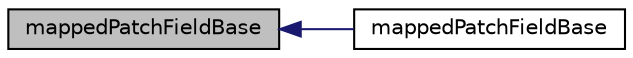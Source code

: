 digraph "mappedPatchFieldBase"
{
  bgcolor="transparent";
  edge [fontname="Helvetica",fontsize="10",labelfontname="Helvetica",labelfontsize="10"];
  node [fontname="Helvetica",fontsize="10",shape=record];
  rankdir="LR";
  Node1 [label="mappedPatchFieldBase",height=0.2,width=0.4,color="black", fillcolor="grey75", style="filled", fontcolor="black"];
  Node1 -> Node2 [dir="back",color="midnightblue",fontsize="10",style="solid",fontname="Helvetica"];
  Node2 [label="mappedPatchFieldBase",height=0.2,width=0.4,color="black",URL="$a01451.html#a21df8da7848295f9e66e1c1f62ce9da0",tooltip="Construct from dictionary. "];
}

